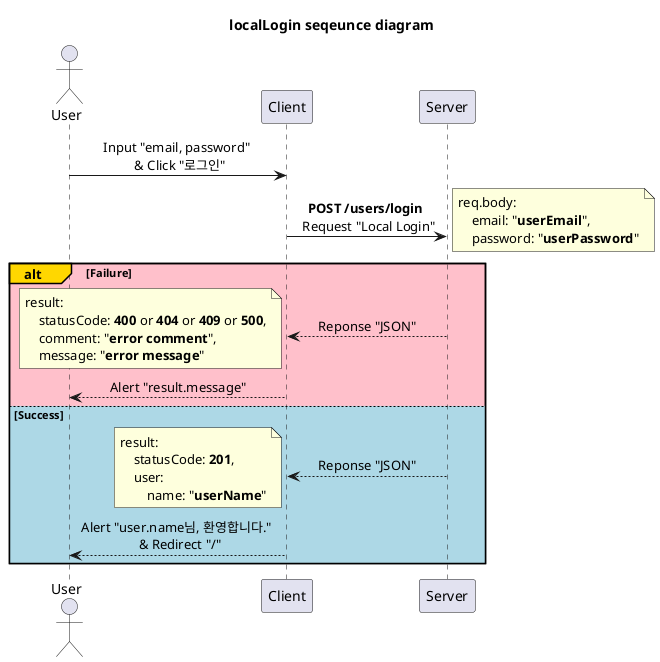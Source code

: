 @startuml localLogin
'http://localhost:3000/login

title localLogin seqeunce diagram

skinparam SequenceMessageAlignment center

participant Server order 30
participant Client order 20
actor User order 10

User -> Client: Input "email, password" \n & Click "로그인"

Client -> Server: **POST /users/login** \n Request "Local Login"
note right
    req.body:
        email: "**userEmail**",
        password: "**userPassword**"
end note

alt#Gold #Pink Failure
    Client <-- Server: Reponse "JSON"
    note left
        result:
            statusCode: **400** or **404** or **409** or **500**,
            comment: "**error comment**",
            message: "**error message**"
    end note
    User <-- Client: Alert "result.message"

else #LightBlue Success
    Client <-- Server: Reponse "JSON"
    note left
        result:
            statusCode: **201**,
            user:
                name: "**userName**"
    end note
    User <-- Client: Alert "user.name님, 환영합니다." \n & Redirect "/"

end

@enduml